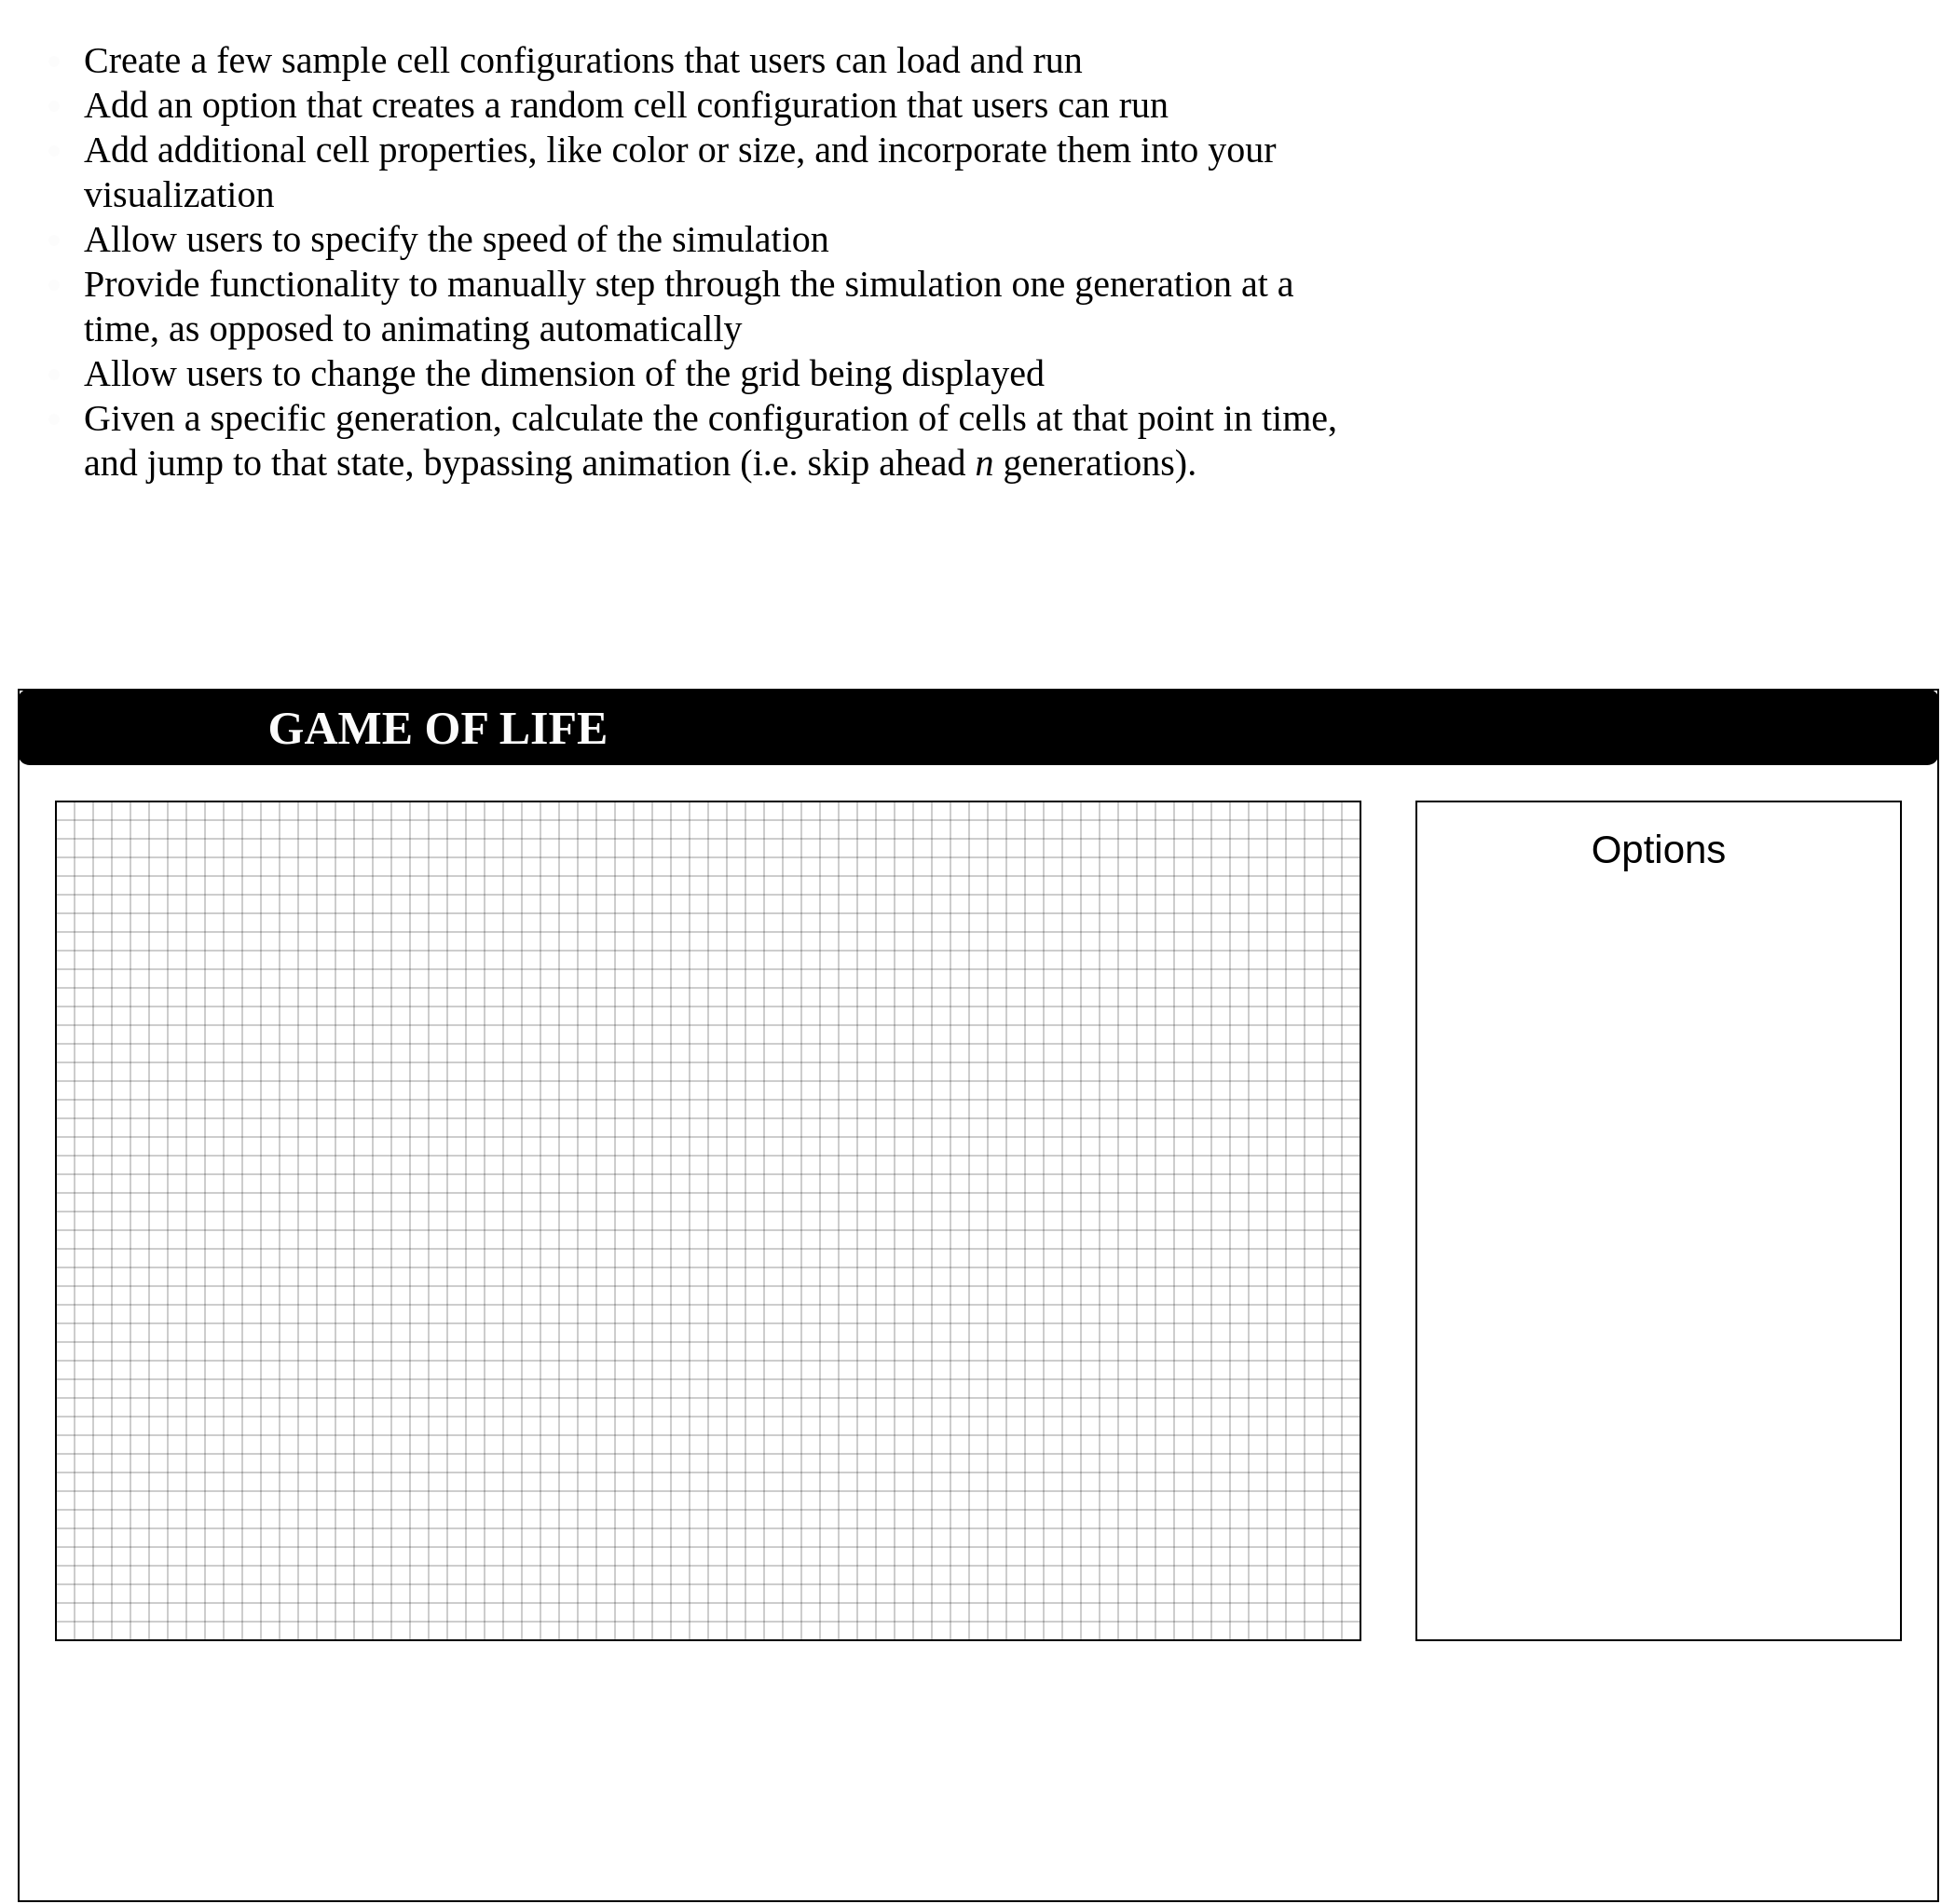 <mxfile version="13.6.4" type="github">
  <diagram name="Page-1" id="c9db0220-8083-56f3-ca83-edcdcd058819">
    <mxGraphModel dx="1298" dy="2559.5" grid="1" gridSize="10" guides="1" tooltips="1" connect="1" arrows="1" fold="1" page="1" pageScale="1.5" pageWidth="826" pageHeight="1169" background="#ffffff" math="0" shadow="0">
      <root>
        <mxCell id="0" style=";html=1;" />
        <mxCell id="1" style=";html=1;" parent="0" />
        <mxCell id="Tp6fJch2ndLfM1ZxOPyc-2" value="" style="rounded=0;whiteSpace=wrap;html=1;labelBackgroundColor=#2E0861;" vertex="1" parent="1">
          <mxGeometry x="170" y="210" width="1030" height="650" as="geometry" />
        </mxCell>
        <mxCell id="Tp6fJch2ndLfM1ZxOPyc-3" value="" style="rounded=1;whiteSpace=wrap;html=1;fillColor=#000000;" vertex="1" parent="1">
          <mxGeometry x="170" y="210" width="1030" height="40" as="geometry" />
        </mxCell>
        <mxCell id="Tp6fJch2ndLfM1ZxOPyc-5" value="" style="rounded=0;whiteSpace=wrap;html=1;" vertex="1" parent="1">
          <mxGeometry x="190" y="270" width="690" height="450" as="geometry" />
        </mxCell>
        <mxCell id="Tp6fJch2ndLfM1ZxOPyc-6" value="" style="rounded=0;whiteSpace=wrap;html=1;labelBackgroundColor=#2E0861;labelBorderColor=none;" vertex="1" parent="1">
          <mxGeometry x="920" y="270" width="260" height="450" as="geometry" />
        </mxCell>
        <mxCell id="Tp6fJch2ndLfM1ZxOPyc-7" value="&lt;font style=&quot;font-size: 21px&quot;&gt;Options&lt;/font&gt;" style="text;html=1;strokeColor=none;fillColor=none;align=center;verticalAlign=middle;whiteSpace=wrap;rounded=0;" vertex="1" parent="1">
          <mxGeometry x="1015" y="270" width="70" height="50" as="geometry" />
        </mxCell>
        <mxCell id="Tp6fJch2ndLfM1ZxOPyc-22" value="" style="verticalLabelPosition=bottom;verticalAlign=top;html=1;shape=mxgraph.basic.patternFillRect;fillStyle=grid;step=10;fillStrokeWidth=0.2;fillStrokeColor=#000000;strokeColor=#000000;fillColor=#FFFFFF;labelBackgroundColor=#2E0861;" vertex="1" parent="1">
          <mxGeometry x="190" y="270" width="700" height="450" as="geometry" />
        </mxCell>
        <mxCell id="Tp6fJch2ndLfM1ZxOPyc-23" value="GAME OF LIFE" style="text;html=1;strokeColor=none;align=center;verticalAlign=middle;whiteSpace=wrap;rounded=0;fontColor=#FCFCFC;fontSize=25;fontStyle=1;horizontal=1;fontFamily=Georgia;" vertex="1" parent="1">
          <mxGeometry x="180" y="220" width="430" height="20" as="geometry" />
        </mxCell>
        <mxCell id="Tp6fJch2ndLfM1ZxOPyc-24" value="&lt;h1 style=&quot;font-size: 20px&quot;&gt;&lt;ul&gt;&lt;li&gt;&lt;font color=&quot;#000000&quot; style=&quot;font-weight: normal&quot;&gt;Create a few sample cell configurations that users can load and run&lt;/font&gt;&lt;/li&gt;&lt;li&gt;&lt;font color=&quot;#000000&quot; style=&quot;font-weight: normal&quot;&gt;Add an option that creates a random cell configuration that users can run&lt;/font&gt;&lt;/li&gt;&lt;li&gt;&lt;font color=&quot;#000000&quot; style=&quot;font-weight: normal&quot;&gt;Add additional cell properties, like color or size, and incorporate them into your visualization&lt;/font&gt;&lt;/li&gt;&lt;li&gt;&lt;font color=&quot;#000000&quot; style=&quot;font-weight: normal&quot;&gt;Allow users to specify the speed of the simulation&lt;/font&gt;&lt;/li&gt;&lt;li&gt;&lt;font color=&quot;#000000&quot; style=&quot;font-weight: normal&quot;&gt;Provide functionality to manually step through the simulation one generation at a time, as opposed to animating automatically&lt;/font&gt;&lt;/li&gt;&lt;li&gt;&lt;font color=&quot;#000000&quot; style=&quot;font-weight: normal&quot;&gt;Allow users to change the dimension of the grid being displayed&lt;/font&gt;&lt;/li&gt;&lt;li&gt;&lt;font color=&quot;#000000&quot; style=&quot;font-weight: normal&quot;&gt;Given a specific generation, calculate the configuration of cells at that point in time, and jump to that state, bypassing animation (i.e. skip ahead&amp;nbsp;&lt;em style=&quot;box-sizing: border-box&quot;&gt;n&lt;/em&gt;&amp;nbsp;generations).&lt;/font&gt;&lt;/li&gt;&lt;/ul&gt;&lt;/h1&gt;" style="text;html=1;strokeColor=none;fillColor=none;spacing=5;spacingTop=-20;whiteSpace=wrap;overflow=hidden;rounded=0;fontFamily=Georgia;fontSize=25;fontColor=#FCFCFC;" vertex="1" parent="1">
          <mxGeometry x="160" y="-150" width="740" height="303" as="geometry" />
        </mxCell>
      </root>
    </mxGraphModel>
  </diagram>
</mxfile>

